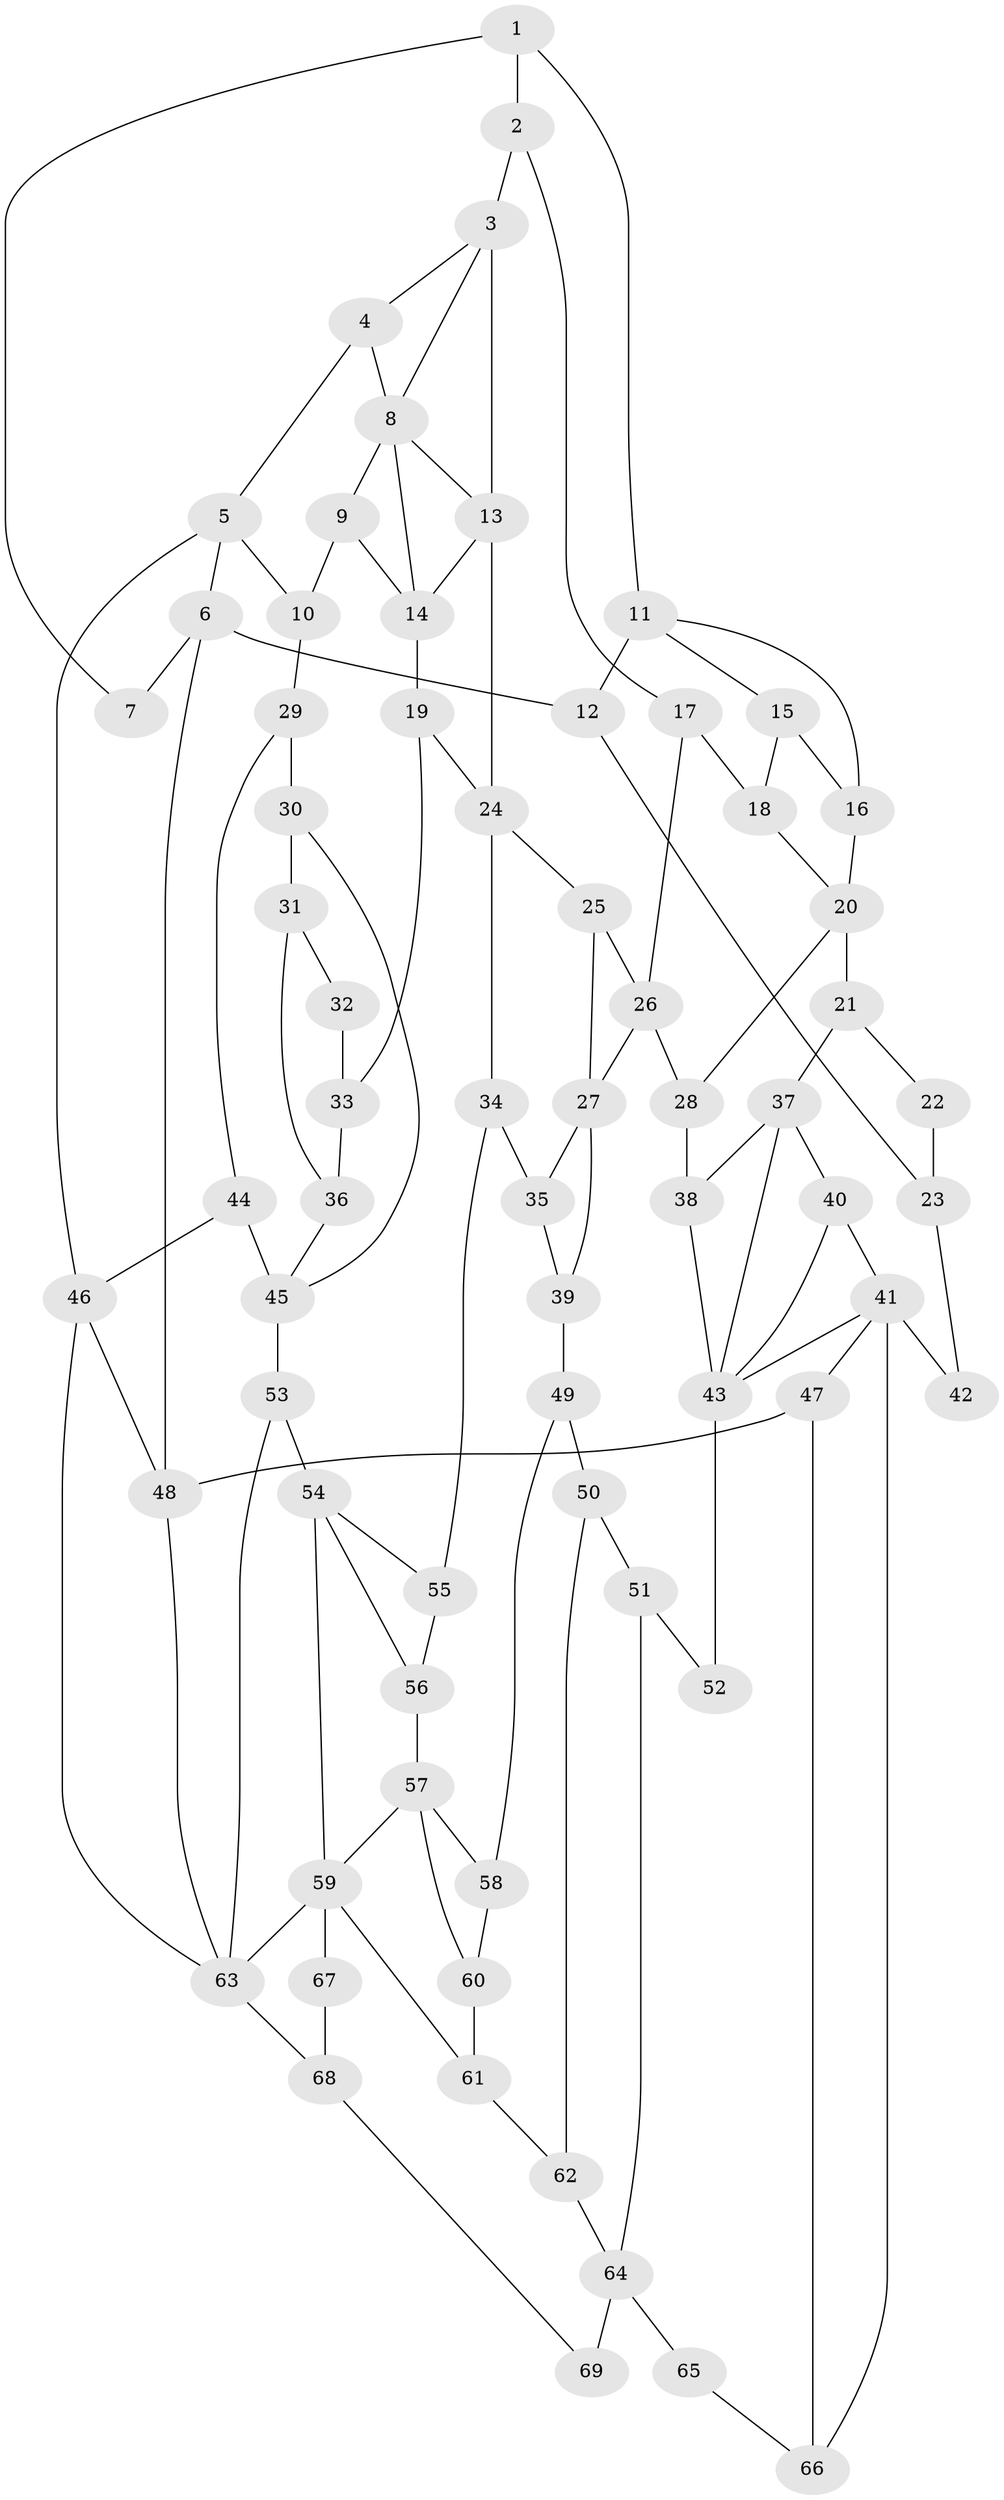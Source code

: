 // original degree distribution, {3: 0.014492753623188406, 4: 0.2463768115942029, 6: 0.2318840579710145, 5: 0.5072463768115942}
// Generated by graph-tools (version 1.1) at 2025/38/03/09/25 02:38:31]
// undirected, 69 vertices, 113 edges
graph export_dot {
graph [start="1"]
  node [color=gray90,style=filled];
  1;
  2;
  3;
  4;
  5;
  6;
  7;
  8;
  9;
  10;
  11;
  12;
  13;
  14;
  15;
  16;
  17;
  18;
  19;
  20;
  21;
  22;
  23;
  24;
  25;
  26;
  27;
  28;
  29;
  30;
  31;
  32;
  33;
  34;
  35;
  36;
  37;
  38;
  39;
  40;
  41;
  42;
  43;
  44;
  45;
  46;
  47;
  48;
  49;
  50;
  51;
  52;
  53;
  54;
  55;
  56;
  57;
  58;
  59;
  60;
  61;
  62;
  63;
  64;
  65;
  66;
  67;
  68;
  69;
  1 -- 2 [weight=2.0];
  1 -- 7 [weight=1.0];
  1 -- 11 [weight=2.0];
  2 -- 3 [weight=2.0];
  2 -- 17 [weight=1.0];
  3 -- 4 [weight=1.0];
  3 -- 8 [weight=1.0];
  3 -- 13 [weight=1.0];
  4 -- 5 [weight=1.0];
  4 -- 8 [weight=1.0];
  5 -- 6 [weight=1.0];
  5 -- 10 [weight=1.0];
  5 -- 46 [weight=1.0];
  6 -- 7 [weight=1.0];
  6 -- 12 [weight=1.0];
  6 -- 48 [weight=1.0];
  8 -- 9 [weight=2.0];
  8 -- 13 [weight=1.0];
  8 -- 14 [weight=1.0];
  9 -- 10 [weight=1.0];
  9 -- 14 [weight=1.0];
  10 -- 29 [weight=1.0];
  11 -- 12 [weight=1.0];
  11 -- 15 [weight=1.0];
  11 -- 16 [weight=1.0];
  12 -- 23 [weight=1.0];
  13 -- 14 [weight=1.0];
  13 -- 24 [weight=1.0];
  14 -- 19 [weight=2.0];
  15 -- 16 [weight=1.0];
  15 -- 18 [weight=1.0];
  16 -- 20 [weight=1.0];
  17 -- 18 [weight=1.0];
  17 -- 26 [weight=1.0];
  18 -- 20 [weight=1.0];
  19 -- 24 [weight=2.0];
  19 -- 33 [weight=2.0];
  20 -- 21 [weight=2.0];
  20 -- 28 [weight=1.0];
  21 -- 22 [weight=2.0];
  21 -- 37 [weight=2.0];
  22 -- 23 [weight=1.0];
  23 -- 42 [weight=1.0];
  24 -- 25 [weight=1.0];
  24 -- 34 [weight=1.0];
  25 -- 26 [weight=1.0];
  25 -- 27 [weight=1.0];
  26 -- 27 [weight=3.0];
  26 -- 28 [weight=1.0];
  27 -- 35 [weight=1.0];
  27 -- 39 [weight=1.0];
  28 -- 38 [weight=1.0];
  29 -- 30 [weight=1.0];
  29 -- 44 [weight=1.0];
  30 -- 31 [weight=2.0];
  30 -- 45 [weight=1.0];
  31 -- 32 [weight=3.0];
  31 -- 36 [weight=1.0];
  32 -- 33 [weight=3.0];
  33 -- 36 [weight=1.0];
  34 -- 35 [weight=1.0];
  34 -- 55 [weight=1.0];
  35 -- 39 [weight=1.0];
  36 -- 45 [weight=1.0];
  37 -- 38 [weight=2.0];
  37 -- 40 [weight=1.0];
  37 -- 43 [weight=1.0];
  38 -- 43 [weight=1.0];
  39 -- 49 [weight=1.0];
  40 -- 41 [weight=1.0];
  40 -- 43 [weight=1.0];
  41 -- 42 [weight=2.0];
  41 -- 43 [weight=1.0];
  41 -- 47 [weight=1.0];
  41 -- 66 [weight=1.0];
  43 -- 52 [weight=2.0];
  44 -- 45 [weight=2.0];
  44 -- 46 [weight=1.0];
  45 -- 53 [weight=2.0];
  46 -- 48 [weight=1.0];
  46 -- 63 [weight=1.0];
  47 -- 48 [weight=1.0];
  47 -- 66 [weight=1.0];
  48 -- 63 [weight=1.0];
  49 -- 50 [weight=1.0];
  49 -- 58 [weight=1.0];
  50 -- 51 [weight=1.0];
  50 -- 62 [weight=1.0];
  51 -- 52 [weight=1.0];
  51 -- 64 [weight=1.0];
  53 -- 54 [weight=2.0];
  53 -- 63 [weight=2.0];
  54 -- 55 [weight=1.0];
  54 -- 56 [weight=1.0];
  54 -- 59 [weight=1.0];
  55 -- 56 [weight=1.0];
  56 -- 57 [weight=1.0];
  57 -- 58 [weight=1.0];
  57 -- 59 [weight=1.0];
  57 -- 60 [weight=3.0];
  58 -- 60 [weight=1.0];
  59 -- 61 [weight=1.0];
  59 -- 63 [weight=1.0];
  59 -- 67 [weight=2.0];
  60 -- 61 [weight=2.0];
  61 -- 62 [weight=1.0];
  62 -- 64 [weight=1.0];
  63 -- 68 [weight=1.0];
  64 -- 65 [weight=2.0];
  64 -- 69 [weight=2.0];
  65 -- 66 [weight=1.0];
  67 -- 68 [weight=1.0];
  68 -- 69 [weight=1.0];
}
